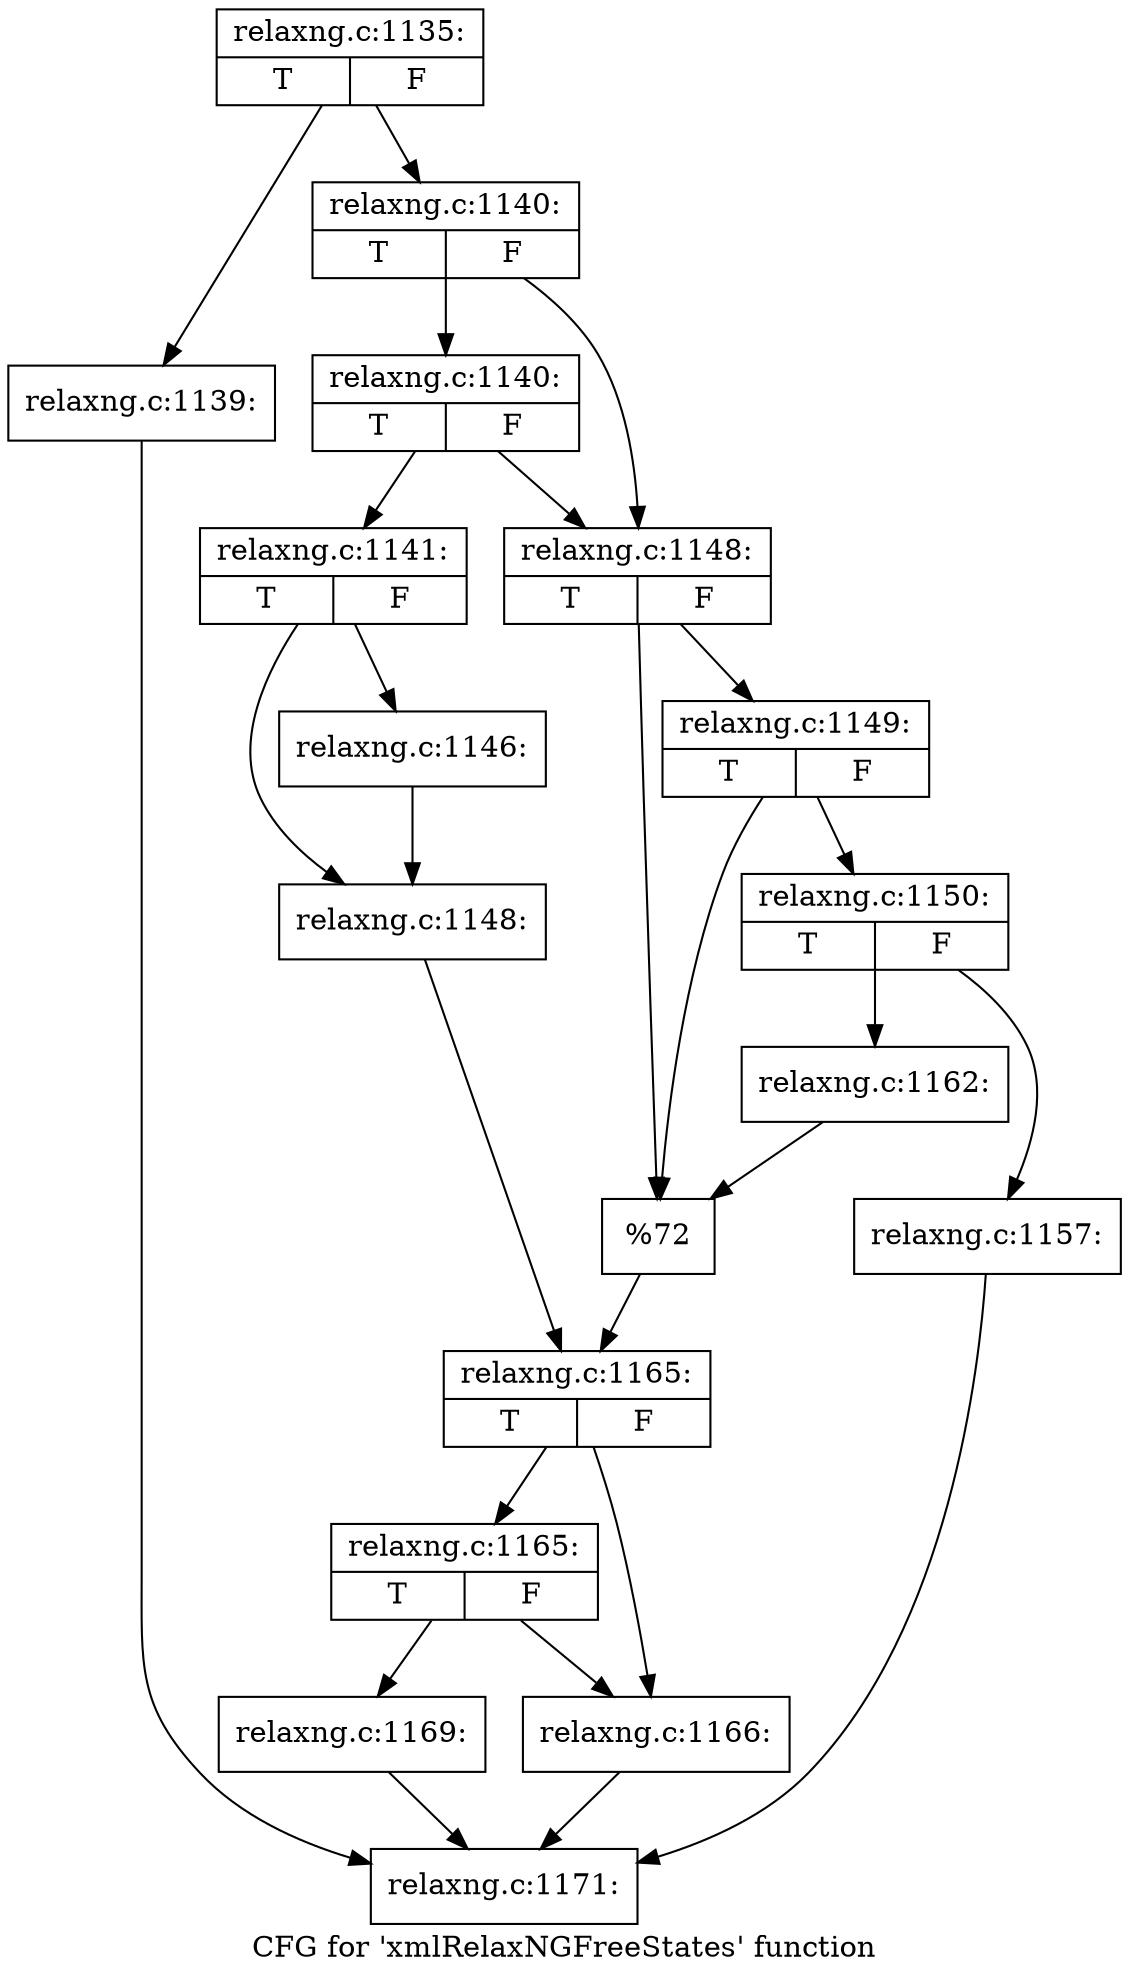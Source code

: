 digraph "CFG for 'xmlRelaxNGFreeStates' function" {
	label="CFG for 'xmlRelaxNGFreeStates' function";

	Node0x4046710 [shape=record,label="{relaxng.c:1135:|{<s0>T|<s1>F}}"];
	Node0x4046710 -> Node0x40439a0;
	Node0x4046710 -> Node0x40439f0;
	Node0x40439a0 [shape=record,label="{relaxng.c:1139:}"];
	Node0x40439a0 -> Node0x404bd90;
	Node0x40439f0 [shape=record,label="{relaxng.c:1140:|{<s0>T|<s1>F}}"];
	Node0x40439f0 -> Node0x40479d0;
	Node0x40439f0 -> Node0x4047980;
	Node0x40479d0 [shape=record,label="{relaxng.c:1140:|{<s0>T|<s1>F}}"];
	Node0x40479d0 -> Node0x40478e0;
	Node0x40479d0 -> Node0x4047980;
	Node0x40478e0 [shape=record,label="{relaxng.c:1141:|{<s0>T|<s1>F}}"];
	Node0x40478e0 -> Node0x4048bd0;
	Node0x40478e0 -> Node0x4048c20;
	Node0x4048bd0 [shape=record,label="{relaxng.c:1146:}"];
	Node0x4048bd0 -> Node0x4048c20;
	Node0x4048c20 [shape=record,label="{relaxng.c:1148:}"];
	Node0x4048c20 -> Node0x4047930;
	Node0x4047980 [shape=record,label="{relaxng.c:1148:|{<s0>T|<s1>F}}"];
	Node0x4047980 -> Node0x4049630;
	Node0x4047980 -> Node0x40495e0;
	Node0x4049630 [shape=record,label="{relaxng.c:1149:|{<s0>T|<s1>F}}"];
	Node0x4049630 -> Node0x4049590;
	Node0x4049630 -> Node0x40495e0;
	Node0x4049590 [shape=record,label="{relaxng.c:1150:|{<s0>T|<s1>F}}"];
	Node0x4049590 -> Node0x404a9f0;
	Node0x4049590 -> Node0x404aa40;
	Node0x404a9f0 [shape=record,label="{relaxng.c:1157:}"];
	Node0x404a9f0 -> Node0x404bd90;
	Node0x404aa40 [shape=record,label="{relaxng.c:1162:}"];
	Node0x404aa40 -> Node0x40495e0;
	Node0x40495e0 [shape=record,label="{%72}"];
	Node0x40495e0 -> Node0x4047930;
	Node0x4047930 [shape=record,label="{relaxng.c:1165:|{<s0>T|<s1>F}}"];
	Node0x4047930 -> Node0x404bd40;
	Node0x4047930 -> Node0x404be30;
	Node0x404be30 [shape=record,label="{relaxng.c:1165:|{<s0>T|<s1>F}}"];
	Node0x404be30 -> Node0x404bd40;
	Node0x404be30 -> Node0x404bde0;
	Node0x404bd40 [shape=record,label="{relaxng.c:1166:}"];
	Node0x404bd40 -> Node0x404bd90;
	Node0x404bde0 [shape=record,label="{relaxng.c:1169:}"];
	Node0x404bde0 -> Node0x404bd90;
	Node0x404bd90 [shape=record,label="{relaxng.c:1171:}"];
}
